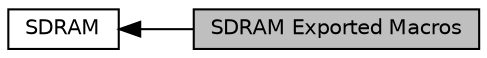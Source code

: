 digraph "SDRAM Exported Macros"
{
  edge [fontname="Helvetica",fontsize="10",labelfontname="Helvetica",labelfontsize="10"];
  node [fontname="Helvetica",fontsize="10",shape=record];
  rankdir=LR;
  Node0 [label="SDRAM Exported Macros",height=0.2,width=0.4,color="black", fillcolor="grey75", style="filled", fontcolor="black"];
  Node1 [label="SDRAM",height=0.2,width=0.4,color="black", fillcolor="white", style="filled",URL="$group___s_d_r_a_m.html",tooltip="SDRAM driver modules. "];
  Node1->Node0 [shape=plaintext, dir="back", style="solid"];
}
